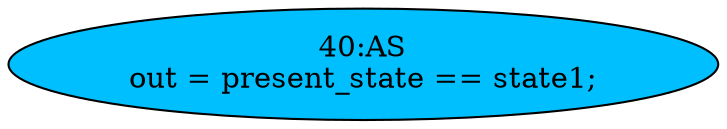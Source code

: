 strict digraph "" {
	node [label="\N"];
	"40:AS"	[ast="<pyverilog.vparser.ast.Assign object at 0x7ff42448aa50>",
		def_var="['out']",
		fillcolor=deepskyblue,
		label="40:AS
out = present_state == state1;",
		statements="[]",
		style=filled,
		typ=Assign,
		use_var="['present_state']"];
}

